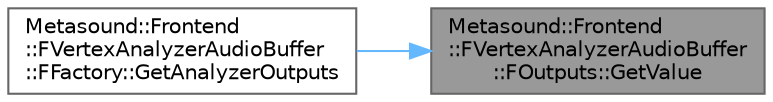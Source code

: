 digraph "Metasound::Frontend::FVertexAnalyzerAudioBuffer::FOutputs::GetValue"
{
 // INTERACTIVE_SVG=YES
 // LATEX_PDF_SIZE
  bgcolor="transparent";
  edge [fontname=Helvetica,fontsize=10,labelfontname=Helvetica,labelfontsize=10];
  node [fontname=Helvetica,fontsize=10,shape=box,height=0.2,width=0.4];
  rankdir="RL";
  Node1 [id="Node000001",label="Metasound::Frontend\l::FVertexAnalyzerAudioBuffer\l::FOutputs::GetValue",height=0.2,width=0.4,color="gray40", fillcolor="grey60", style="filled", fontcolor="black",tooltip=" "];
  Node1 -> Node2 [id="edge1_Node000001_Node000002",dir="back",color="steelblue1",style="solid",tooltip=" "];
  Node2 [id="Node000002",label="Metasound::Frontend\l::FVertexAnalyzerAudioBuffer\l::FFactory::GetAnalyzerOutputs",height=0.2,width=0.4,color="grey40", fillcolor="white", style="filled",URL="$d8/dc2/classMetasound_1_1Frontend_1_1FVertexAnalyzerAudioBuffer_1_1FFactory.html#a2eedcb6cd56d1a6a32abeb5254499a2f",tooltip=" "];
}
